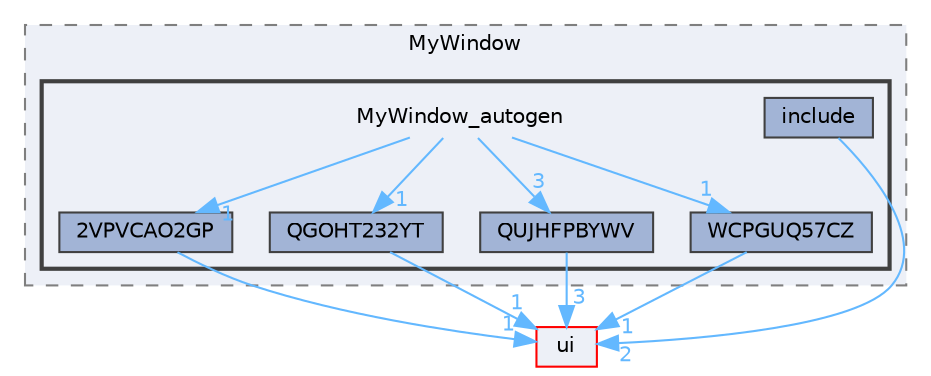 digraph "MyWindow_autogen"
{
 // LATEX_PDF_SIZE
  bgcolor="transparent";
  edge [fontname=Helvetica,fontsize=10,labelfontname=Helvetica,labelfontsize=10];
  node [fontname=Helvetica,fontsize=10,shape=box,height=0.2,width=0.4];
  compound=true
  subgraph clusterdir_e4da03d162508185948dbbd7b7254ee3 {
    graph [ bgcolor="#edf0f7", pencolor="grey50", label="MyWindow", fontname=Helvetica,fontsize=10 style="filled,dashed", URL="dir_e4da03d162508185948dbbd7b7254ee3.html",tooltip=""]
  subgraph clusterdir_90296d720b97ba41f06a921da9412fdd {
    graph [ bgcolor="#edf0f7", pencolor="grey25", label="", fontname=Helvetica,fontsize=10 style="filled,bold", URL="dir_90296d720b97ba41f06a921da9412fdd.html",tooltip=""]
    dir_90296d720b97ba41f06a921da9412fdd [shape=plaintext, label="MyWindow_autogen"];
  dir_07e37746b3b206247460cd67756957c4 [label="2VPVCAO2GP", fillcolor="#a2b4d6", color="grey25", style="filled", URL="dir_07e37746b3b206247460cd67756957c4.html",tooltip=""];
  dir_a12fc4f776460f1d0ed2ea88d6f284ef [label="include", fillcolor="#a2b4d6", color="grey25", style="filled", URL="dir_a12fc4f776460f1d0ed2ea88d6f284ef.html",tooltip=""];
  dir_5c895995ccbfd6b6383faca720f4f5bb [label="QGOHT232YT", fillcolor="#a2b4d6", color="grey25", style="filled", URL="dir_5c895995ccbfd6b6383faca720f4f5bb.html",tooltip=""];
  dir_3666360d48734720abf64a92323b2bab [label="QUJHFPBYWV", fillcolor="#a2b4d6", color="grey25", style="filled", URL="dir_3666360d48734720abf64a92323b2bab.html",tooltip=""];
  dir_b66bc03c5eb3b8aa55bffd1a37a2f7e0 [label="WCPGUQ57CZ", fillcolor="#a2b4d6", color="grey25", style="filled", URL="dir_b66bc03c5eb3b8aa55bffd1a37a2f7e0.html",tooltip=""];
  }
  }
  dir_1788f8309b1a812dcb800a185471cf6c [label="ui", fillcolor="#edf0f7", color="red", style="filled", URL="dir_1788f8309b1a812dcb800a185471cf6c.html",tooltip=""];
  dir_90296d720b97ba41f06a921da9412fdd->dir_07e37746b3b206247460cd67756957c4 [headlabel="1", labeldistance=1.5 headhref="dir_000274_000000.html" href="dir_000274_000000.html" color="steelblue1" fontcolor="steelblue1"];
  dir_90296d720b97ba41f06a921da9412fdd->dir_3666360d48734720abf64a92323b2bab [headlabel="3", labeldistance=1.5 headhref="dir_000274_000305.html" href="dir_000274_000305.html" color="steelblue1" fontcolor="steelblue1"];
  dir_90296d720b97ba41f06a921da9412fdd->dir_5c895995ccbfd6b6383faca720f4f5bb [headlabel="1", labeldistance=1.5 headhref="dir_000274_000294.html" href="dir_000274_000294.html" color="steelblue1" fontcolor="steelblue1"];
  dir_90296d720b97ba41f06a921da9412fdd->dir_b66bc03c5eb3b8aa55bffd1a37a2f7e0 [headlabel="1", labeldistance=1.5 headhref="dir_000274_000371.html" href="dir_000274_000371.html" color="steelblue1" fontcolor="steelblue1"];
  dir_07e37746b3b206247460cd67756957c4->dir_1788f8309b1a812dcb800a185471cf6c [headlabel="1", labeldistance=1.5 headhref="dir_000000_000351.html" href="dir_000000_000351.html" color="steelblue1" fontcolor="steelblue1"];
  dir_a12fc4f776460f1d0ed2ea88d6f284ef->dir_1788f8309b1a812dcb800a185471cf6c [headlabel="2", labeldistance=1.5 headhref="dir_000153_000351.html" href="dir_000153_000351.html" color="steelblue1" fontcolor="steelblue1"];
  dir_5c895995ccbfd6b6383faca720f4f5bb->dir_1788f8309b1a812dcb800a185471cf6c [headlabel="1", labeldistance=1.5 headhref="dir_000294_000351.html" href="dir_000294_000351.html" color="steelblue1" fontcolor="steelblue1"];
  dir_3666360d48734720abf64a92323b2bab->dir_1788f8309b1a812dcb800a185471cf6c [headlabel="3", labeldistance=1.5 headhref="dir_000305_000351.html" href="dir_000305_000351.html" color="steelblue1" fontcolor="steelblue1"];
  dir_b66bc03c5eb3b8aa55bffd1a37a2f7e0->dir_1788f8309b1a812dcb800a185471cf6c [headlabel="1", labeldistance=1.5 headhref="dir_000371_000351.html" href="dir_000371_000351.html" color="steelblue1" fontcolor="steelblue1"];
}
